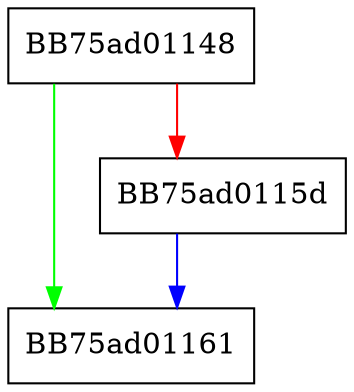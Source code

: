 digraph MakeWin64DeviceTableEntry {
  node [shape="box"];
  graph [splines=ortho];
  BB75ad01148 -> BB75ad01161 [color="green"];
  BB75ad01148 -> BB75ad0115d [color="red"];
  BB75ad0115d -> BB75ad01161 [color="blue"];
}
